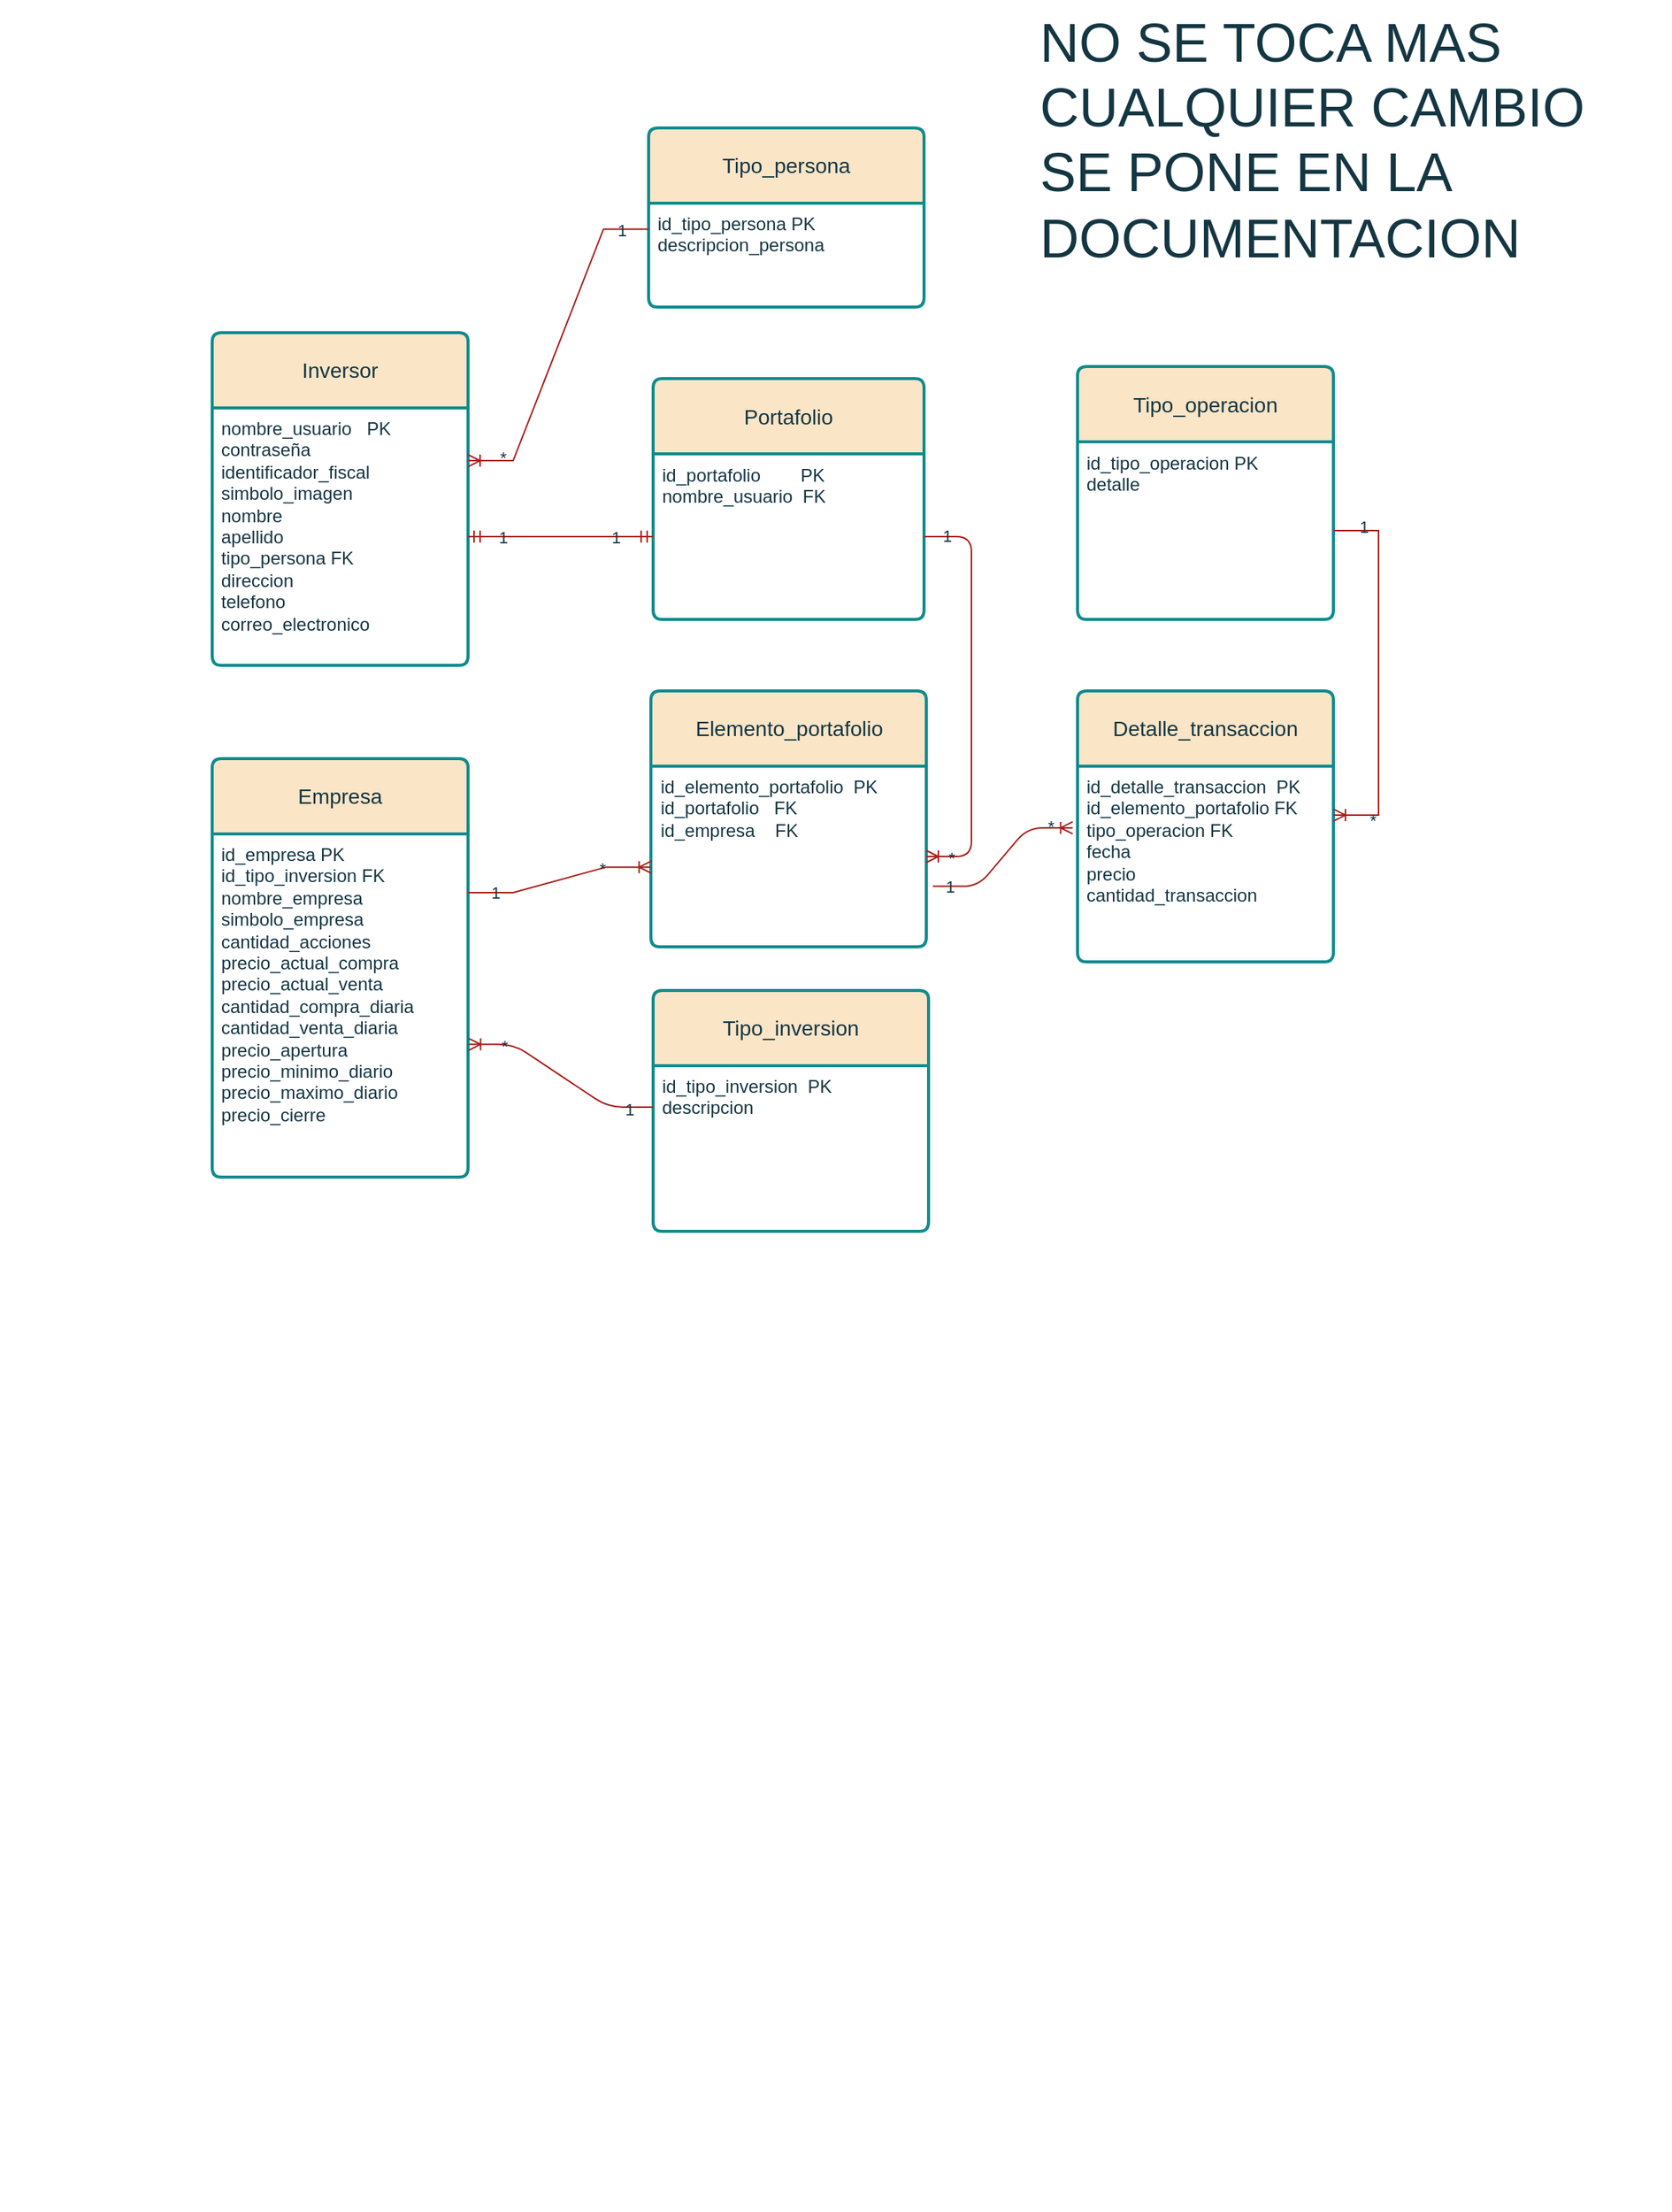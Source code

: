 <mxfile version="24.5.1" type="github">
  <diagram id="R2lEEEUBdFMjLlhIrx00" name="Page-1">
    <mxGraphModel dx="880" dy="1629" grid="1" gridSize="17" guides="1" tooltips="1" connect="1" arrows="1" fold="1" page="1" pageScale="1" pageWidth="827" pageHeight="1169" background="#FFFFFF" math="0" shadow="0" extFonts="Permanent Marker^https://fonts.googleapis.com/css?family=Permanent+Marker">
      <root>
        <mxCell id="0" />
        <mxCell id="1" parent="0" />
        <mxCell id="FRkQdts8WObfKBkTxOf2-7" value="" style="shape=partialRectangle;overflow=hidden;connectable=0;fillColor=none;top=0;left=0;bottom=0;right=0;align=left;spacingLeft=6;rounded=1;labelBackgroundColor=none;strokeColor=#0F8B8D;fontColor=#143642;" parent="1" vertex="1">
          <mxGeometry x="295" y="-270" width="220" height="30" as="geometry">
            <mxRectangle width="220" height="30" as="alternateBounds" />
          </mxGeometry>
        </mxCell>
        <mxCell id="FRkQdts8WObfKBkTxOf2-8" value="" style="shape=partialRectangle;overflow=hidden;connectable=0;fillColor=none;top=0;left=0;bottom=0;right=0;align=left;spacingLeft=6;rounded=1;labelBackgroundColor=none;strokeColor=#0F8B8D;fontColor=#143642;" parent="1" vertex="1">
          <mxGeometry x="285" y="-210" width="220" height="30" as="geometry">
            <mxRectangle width="220" height="30" as="alternateBounds" />
          </mxGeometry>
        </mxCell>
        <mxCell id="FRkQdts8WObfKBkTxOf2-9" value="" style="shape=partialRectangle;overflow=hidden;connectable=0;fillColor=none;top=0;left=0;bottom=0;right=0;align=left;spacingLeft=6;rounded=1;labelBackgroundColor=none;strokeColor=#0F8B8D;fontColor=#143642;" parent="1" vertex="1">
          <mxGeometry x="285" y="-210" width="220" height="30" as="geometry">
            <mxRectangle width="220" height="30" as="alternateBounds" />
          </mxGeometry>
        </mxCell>
        <mxCell id="rI2ckynDh9ffU-YXD1pw-51" value="" style="shape=partialRectangle;overflow=hidden;connectable=0;fillColor=none;top=0;left=0;bottom=0;right=0;align=left;spacingLeft=6;rounded=1;labelBackgroundColor=none;strokeColor=#0F8B8D;fontColor=#143642;" parent="1" vertex="1">
          <mxGeometry x="1055" y="350" width="220" height="30" as="geometry">
            <mxRectangle width="220" height="30" as="alternateBounds" />
          </mxGeometry>
        </mxCell>
        <mxCell id="rI2ckynDh9ffU-YXD1pw-137" value="" style="shape=partialRectangle;overflow=hidden;connectable=0;fillColor=none;top=0;left=0;bottom=0;right=0;align=left;spacingLeft=6;rounded=1;labelBackgroundColor=none;strokeColor=#0F8B8D;fontColor=#143642;" parent="1" vertex="1">
          <mxGeometry x="295" y="-240" width="220" height="30" as="geometry">
            <mxRectangle width="220" height="30" as="alternateBounds" />
          </mxGeometry>
        </mxCell>
        <mxCell id="7hoT9Ia_uspJayf44At0-24" value="Inversor" style="swimlane;childLayout=stackLayout;horizontal=1;startSize=50;horizontalStack=0;rounded=1;fontSize=14;fontStyle=0;strokeWidth=2;resizeParent=0;resizeLast=1;shadow=0;dashed=0;align=center;arcSize=4;whiteSpace=wrap;html=1;labelBackgroundColor=none;fillColor=#FAE5C7;strokeColor=#0F8B8D;fontColor=#143642;" parent="1" vertex="1">
          <mxGeometry x="425" y="-867" width="170" height="221" as="geometry" />
        </mxCell>
        <mxCell id="7hoT9Ia_uspJayf44At0-25" value="nombre_usuario&amp;nbsp; &amp;nbsp;PK&lt;div&gt;contraseña&lt;br&gt;&lt;/div&gt;&lt;div&gt;identificador_fiscal&lt;br&gt;&lt;div&gt;&lt;div&gt;simbolo_imagen&lt;/div&gt;&lt;div&gt;nombre&lt;/div&gt;&lt;div&gt;apellido&lt;/div&gt;&lt;div&gt;tipo_persona FK&lt;/div&gt;&lt;div&gt;direccion&lt;br&gt;&lt;/div&gt;&lt;div&gt;telefono&lt;br&gt;&lt;/div&gt;&lt;div&gt;correo_electronico&lt;br&gt;&lt;/div&gt;&lt;/div&gt;&lt;/div&gt;" style="align=left;strokeColor=none;fillColor=none;spacingLeft=4;fontSize=12;verticalAlign=top;resizable=0;rotatable=0;part=1;html=1;rounded=1;labelBackgroundColor=none;fontColor=#143642;" parent="7hoT9Ia_uspJayf44At0-24" vertex="1">
          <mxGeometry y="50" width="170" height="171" as="geometry" />
        </mxCell>
        <mxCell id="7hoT9Ia_uspJayf44At0-37" value="Portafolio" style="swimlane;childLayout=stackLayout;horizontal=1;startSize=50;horizontalStack=0;rounded=1;fontSize=14;fontStyle=0;strokeWidth=2;resizeParent=0;resizeLast=1;shadow=0;dashed=0;align=center;arcSize=4;whiteSpace=wrap;html=1;labelBackgroundColor=none;fillColor=#FAE5C7;strokeColor=#0F8B8D;fontColor=#143642;" parent="1" vertex="1">
          <mxGeometry x="718" y="-836.5" width="180" height="160" as="geometry" />
        </mxCell>
        <mxCell id="7hoT9Ia_uspJayf44At0-38" value="id_portafolio&amp;nbsp; &amp;nbsp; &amp;nbsp; &amp;nbsp; PK&lt;br&gt;&lt;div&gt;nombre_usuario&amp;nbsp; FK&lt;/div&gt;&lt;div&gt;&lt;br&gt;&lt;/div&gt;" style="align=left;strokeColor=none;fillColor=none;spacingLeft=4;fontSize=12;verticalAlign=top;resizable=0;rotatable=0;part=1;html=1;rounded=1;labelBackgroundColor=none;fontColor=#143642;" parent="7hoT9Ia_uspJayf44At0-37" vertex="1">
          <mxGeometry y="50" width="180" height="110" as="geometry" />
        </mxCell>
        <mxCell id="7hoT9Ia_uspJayf44At0-45" value="Empresa" style="swimlane;childLayout=stackLayout;horizontal=1;startSize=50;horizontalStack=0;rounded=1;fontSize=14;fontStyle=0;strokeWidth=2;resizeParent=0;resizeLast=1;shadow=0;dashed=0;align=center;arcSize=4;whiteSpace=wrap;html=1;labelBackgroundColor=none;fillColor=#FAE5C7;strokeColor=#0F8B8D;fontColor=#143642;" parent="1" vertex="1">
          <mxGeometry x="425" y="-584" width="170" height="278" as="geometry" />
        </mxCell>
        <mxCell id="7hoT9Ia_uspJayf44At0-46" value="id_empresa PK&lt;div&gt;id_tipo_inversion FK&lt;br&gt;&lt;div&gt;nombre_empresa&lt;/div&gt;&lt;div&gt;simbolo_empresa&lt;/div&gt;&lt;div&gt;cantidad_acciones&lt;/div&gt;&lt;div&gt;precio_actual_compra&lt;/div&gt;&lt;div&gt;precio_actual_venta&lt;/div&gt;&lt;div&gt;cantidad_compra_diaria&lt;br&gt;cantidad_venta_diaria&lt;/div&gt;&lt;div&gt;precio_apertura&lt;/div&gt;&lt;div&gt;precio_minimo_diario&lt;/div&gt;&lt;div&gt;precio_maximo_diario&lt;/div&gt;&lt;div&gt;precio_cierre&amp;nbsp;&lt;/div&gt;&lt;/div&gt;" style="align=left;strokeColor=none;fillColor=none;spacingLeft=4;fontSize=12;verticalAlign=top;resizable=0;rotatable=0;part=1;html=1;rounded=1;labelBackgroundColor=none;fontColor=#143642;" parent="7hoT9Ia_uspJayf44At0-45" vertex="1">
          <mxGeometry y="50" width="170" height="228" as="geometry" />
        </mxCell>
        <mxCell id="7hoT9Ia_uspJayf44At0-47" value="Tipo_inversion" style="swimlane;childLayout=stackLayout;horizontal=1;startSize=50;horizontalStack=0;rounded=1;fontSize=14;fontStyle=0;strokeWidth=2;resizeParent=0;resizeLast=1;shadow=0;dashed=0;align=center;arcSize=4;whiteSpace=wrap;html=1;labelBackgroundColor=none;fillColor=#FAE5C7;strokeColor=#0F8B8D;fontColor=#143642;" parent="1" vertex="1">
          <mxGeometry x="718" y="-430" width="183" height="160" as="geometry" />
        </mxCell>
        <mxCell id="7hoT9Ia_uspJayf44At0-48" value="id_tipo_inversion&amp;nbsp; PK&amp;nbsp; &amp;nbsp;&lt;div&gt;descripcion&lt;/div&gt;" style="align=left;strokeColor=none;fillColor=none;spacingLeft=4;fontSize=12;verticalAlign=top;resizable=0;rotatable=0;part=1;html=1;rounded=1;labelBackgroundColor=none;fontColor=#143642;" parent="7hoT9Ia_uspJayf44At0-47" vertex="1">
          <mxGeometry y="50" width="183" height="110" as="geometry" />
        </mxCell>
        <mxCell id="7hoT9Ia_uspJayf44At0-49" value="Detalle_transaccion" style="swimlane;childLayout=stackLayout;horizontal=1;startSize=50;horizontalStack=0;rounded=1;fontSize=14;fontStyle=0;strokeWidth=2;resizeParent=0;resizeLast=1;shadow=0;dashed=0;align=center;arcSize=4;whiteSpace=wrap;html=1;labelBackgroundColor=none;fillColor=#FAE5C7;strokeColor=#0F8B8D;fontColor=#143642;" parent="1" vertex="1">
          <mxGeometry x="1000" y="-629" width="170" height="180" as="geometry" />
        </mxCell>
        <mxCell id="7hoT9Ia_uspJayf44At0-50" value="id_detalle_transaccion&amp;nbsp; PK&lt;div&gt;id_elemento_portafolio FK&lt;br&gt;&lt;/div&gt;&lt;div&gt;tipo_operacion FK&lt;/div&gt;&lt;div&gt;fecha&lt;/div&gt;&lt;div&gt;precio&lt;/div&gt;&lt;div&gt;cantidad_transaccion&lt;/div&gt;" style="align=left;strokeColor=none;fillColor=none;spacingLeft=4;fontSize=12;verticalAlign=top;resizable=0;rotatable=0;part=1;html=1;rounded=1;labelBackgroundColor=none;fontColor=#143642;" parent="7hoT9Ia_uspJayf44At0-49" vertex="1">
          <mxGeometry y="50" width="170" height="130" as="geometry" />
        </mxCell>
        <mxCell id="AP3MOZmC3ACQSBozkBBV-1" value="Elemento_portafolio" style="swimlane;childLayout=stackLayout;horizontal=1;startSize=50;horizontalStack=0;rounded=1;fontSize=14;fontStyle=0;strokeWidth=2;resizeParent=0;resizeLast=1;shadow=0;dashed=0;align=center;arcSize=4;whiteSpace=wrap;html=1;labelBackgroundColor=none;fillColor=#FAE5C7;strokeColor=#0F8B8D;fontColor=#143642;" parent="1" vertex="1">
          <mxGeometry x="716.5" y="-629" width="183" height="170" as="geometry" />
        </mxCell>
        <mxCell id="AP3MOZmC3ACQSBozkBBV-2" value="&lt;div&gt;id_elemento_portafolio&amp;nbsp; PK&lt;/div&gt;&lt;div&gt;id_portafolio&amp;nbsp; &amp;nbsp;FK&lt;/div&gt;&lt;div&gt;id_empresa&amp;nbsp; &amp;nbsp; FK&lt;/div&gt;&lt;div&gt;&lt;br&gt;&lt;/div&gt;&lt;div&gt;&lt;br&gt;&lt;/div&gt;&lt;div&gt;&lt;br&gt;&lt;/div&gt;" style="align=left;strokeColor=none;fillColor=none;spacingLeft=4;fontSize=12;verticalAlign=top;resizable=0;rotatable=0;part=1;html=1;rounded=1;labelBackgroundColor=none;fontColor=#143642;" parent="AP3MOZmC3ACQSBozkBBV-1" vertex="1">
          <mxGeometry y="50" width="183" height="120" as="geometry" />
        </mxCell>
        <mxCell id="IzTKzGxvQKlJKgZH8_c9-1" value="" style="edgeStyle=entityRelationEdgeStyle;fontSize=12;html=1;endArrow=ERoneToMany;rounded=1;labelBackgroundColor=none;strokeColor=#A8201A;fontColor=default;" parent="1" source="7hoT9Ia_uspJayf44At0-38" target="AP3MOZmC3ACQSBozkBBV-2" edge="1">
          <mxGeometry width="100" height="100" relative="1" as="geometry">
            <mxPoint x="790" y="-423.75" as="sourcePoint" />
            <mxPoint x="890" y="-523.75" as="targetPoint" />
            <Array as="points">
              <mxPoint x="1015" y="-520" />
              <mxPoint x="1003" y="-799" />
              <mxPoint x="1020" y="-799" />
              <mxPoint x="1020" y="-782" />
              <mxPoint x="1020" y="-799" />
              <mxPoint x="1020" y="-816" />
              <mxPoint x="1020" y="-816" />
              <mxPoint x="1155" y="-680" />
            </Array>
          </mxGeometry>
        </mxCell>
        <mxCell id="IzTKzGxvQKlJKgZH8_c9-27" value="&amp;nbsp; 1&amp;nbsp;&amp;nbsp;" style="edgeLabel;html=1;align=center;verticalAlign=middle;resizable=0;points=[];rounded=1;labelBackgroundColor=none;fontColor=#143642;" parent="IzTKzGxvQKlJKgZH8_c9-1" vertex="1" connectable="0">
          <mxGeometry x="-0.893" y="1" relative="1" as="geometry">
            <mxPoint as="offset" />
          </mxGeometry>
        </mxCell>
        <mxCell id="IzTKzGxvQKlJKgZH8_c9-28" value="&amp;nbsp; *&amp;nbsp;&amp;nbsp;" style="edgeLabel;html=1;align=center;verticalAlign=middle;resizable=0;points=[];rounded=1;labelBackgroundColor=none;fontColor=#143642;" parent="IzTKzGxvQKlJKgZH8_c9-1" vertex="1" connectable="0">
          <mxGeometry x="0.855" y="1" relative="1" as="geometry">
            <mxPoint x="-4" as="offset" />
          </mxGeometry>
        </mxCell>
        <mxCell id="IzTKzGxvQKlJKgZH8_c9-12" value="" style="edgeStyle=entityRelationEdgeStyle;fontSize=12;html=1;endArrow=ERoneToMany;rounded=1;exitX=0;exitY=0.25;exitDx=0;exitDy=0;entryX=1.002;entryY=0.613;entryDx=0;entryDy=0;entryPerimeter=0;labelBackgroundColor=none;strokeColor=#A8201A;fontColor=default;" parent="1" source="7hoT9Ia_uspJayf44At0-48" target="7hoT9Ia_uspJayf44At0-46" edge="1">
          <mxGeometry width="100" height="100" relative="1" as="geometry">
            <mxPoint x="510" y="-710" as="sourcePoint" />
            <mxPoint x="610" y="-810" as="targetPoint" />
          </mxGeometry>
        </mxCell>
        <mxCell id="IzTKzGxvQKlJKgZH8_c9-23" value="&amp;nbsp; *&amp;nbsp;&amp;nbsp;" style="edgeLabel;html=1;align=center;verticalAlign=middle;resizable=0;points=[];rounded=1;labelBackgroundColor=none;fontColor=#143642;" parent="IzTKzGxvQKlJKgZH8_c9-12" vertex="1" connectable="0">
          <mxGeometry x="0.847" y="1" relative="1" as="geometry">
            <mxPoint x="13" as="offset" />
          </mxGeometry>
        </mxCell>
        <mxCell id="rvECnaBUvUEXDfrViWp9-22" value="&amp;nbsp; 1&amp;nbsp;&amp;nbsp;" style="edgeLabel;html=1;align=center;verticalAlign=middle;resizable=0;points=[];labelBackgroundColor=none;fontColor=#143642;" parent="IzTKzGxvQKlJKgZH8_c9-12" vertex="1" connectable="0">
          <mxGeometry x="-0.765" y="1" relative="1" as="geometry">
            <mxPoint as="offset" />
          </mxGeometry>
        </mxCell>
        <mxCell id="IzTKzGxvQKlJKgZH8_c9-16" value="" style="edgeStyle=entityRelationEdgeStyle;fontSize=12;html=1;endArrow=ERoneToMany;rounded=1;entryX=-0.019;entryY=0.315;entryDx=0;entryDy=0;exitX=1.024;exitY=0.665;exitDx=0;exitDy=0;entryPerimeter=0;exitPerimeter=0;labelBackgroundColor=none;strokeColor=#A8201A;fontColor=default;" parent="1" source="AP3MOZmC3ACQSBozkBBV-2" target="7hoT9Ia_uspJayf44At0-50" edge="1">
          <mxGeometry width="100" height="100" relative="1" as="geometry">
            <mxPoint x="1245" y="-578" as="sourcePoint" />
            <mxPoint x="1090" y="-190" as="targetPoint" />
            <Array as="points">
              <mxPoint x="1320" y="-230" />
              <mxPoint x="1241" y="-476" />
              <mxPoint x="1309" y="-408" />
              <mxPoint x="1241" y="-476" />
              <mxPoint x="1343" y="-425" />
            </Array>
          </mxGeometry>
        </mxCell>
        <mxCell id="rvECnaBUvUEXDfrViWp9-8" value="&amp;nbsp; *&amp;nbsp;&amp;nbsp;" style="edgeLabel;html=1;align=center;verticalAlign=middle;resizable=0;points=[];labelBackgroundColor=none;fontColor=#143642;" parent="IzTKzGxvQKlJKgZH8_c9-16" vertex="1" connectable="0">
          <mxGeometry x="0.719" y="1" relative="1" as="geometry">
            <mxPoint as="offset" />
          </mxGeometry>
        </mxCell>
        <mxCell id="rvECnaBUvUEXDfrViWp9-9" value="&amp;nbsp; 1&amp;nbsp;&amp;nbsp;" style="edgeLabel;html=1;align=center;verticalAlign=middle;resizable=0;points=[];labelBackgroundColor=none;fontColor=#143642;" parent="IzTKzGxvQKlJKgZH8_c9-16" vertex="1" connectable="0">
          <mxGeometry x="-0.8" relative="1" as="geometry">
            <mxPoint as="offset" />
          </mxGeometry>
        </mxCell>
        <mxCell id="rvECnaBUvUEXDfrViWp9-3" value="Tipo_operacion" style="swimlane;childLayout=stackLayout;horizontal=1;startSize=50;horizontalStack=0;rounded=1;fontSize=14;fontStyle=0;strokeWidth=2;resizeParent=0;resizeLast=1;shadow=0;dashed=0;align=center;arcSize=4;whiteSpace=wrap;html=1;labelBackgroundColor=none;fillColor=#FAE5C7;strokeColor=#0F8B8D;fontColor=#143642;" parent="1" vertex="1">
          <mxGeometry x="1000" y="-844.5" width="170" height="168" as="geometry" />
        </mxCell>
        <mxCell id="rvECnaBUvUEXDfrViWp9-4" value="id_tipo_operacion PK&amp;nbsp;&lt;div&gt;detalle&lt;/div&gt;" style="align=left;strokeColor=none;fillColor=none;spacingLeft=4;fontSize=12;verticalAlign=top;resizable=0;rotatable=0;part=1;html=1;labelBackgroundColor=none;fontColor=#143642;" parent="rvECnaBUvUEXDfrViWp9-3" vertex="1">
          <mxGeometry y="50" width="170" height="118" as="geometry" />
        </mxCell>
        <mxCell id="rvECnaBUvUEXDfrViWp9-10" value="Tipo_persona" style="swimlane;childLayout=stackLayout;horizontal=1;startSize=50;horizontalStack=0;rounded=1;fontSize=14;fontStyle=0;strokeWidth=2;resizeParent=0;resizeLast=1;shadow=0;dashed=0;align=center;arcSize=4;whiteSpace=wrap;html=1;labelBackgroundColor=none;fillColor=#FAE5C7;strokeColor=#0F8B8D;fontColor=#143642;" parent="1" vertex="1">
          <mxGeometry x="715" y="-1003" width="183" height="119" as="geometry" />
        </mxCell>
        <mxCell id="rvECnaBUvUEXDfrViWp9-11" value="id_tipo_persona PK&lt;div&gt;descripcion_persona&lt;/div&gt;" style="align=left;strokeColor=none;fillColor=none;spacingLeft=4;fontSize=12;verticalAlign=top;resizable=0;rotatable=0;part=1;html=1;labelBackgroundColor=none;fontColor=#143642;" parent="rvECnaBUvUEXDfrViWp9-10" vertex="1">
          <mxGeometry y="50" width="183" height="69" as="geometry" />
        </mxCell>
        <mxCell id="rvECnaBUvUEXDfrViWp9-25" value="" style="edgeStyle=entityRelationEdgeStyle;fontSize=12;html=1;endArrow=ERmandOne;startArrow=ERmandOne;rounded=0;exitX=1;exitY=0.5;exitDx=0;exitDy=0;entryX=0;entryY=0.5;entryDx=0;entryDy=0;labelBackgroundColor=none;strokeColor=#A8201A;fontColor=default;" parent="1" source="7hoT9Ia_uspJayf44At0-25" target="7hoT9Ia_uspJayf44At0-38" edge="1">
          <mxGeometry width="100" height="100" relative="1" as="geometry">
            <mxPoint x="595" y="-716" as="sourcePoint" />
            <mxPoint x="695" y="-816" as="targetPoint" />
          </mxGeometry>
        </mxCell>
        <mxCell id="rvECnaBUvUEXDfrViWp9-26" value="&amp;nbsp; 1&amp;nbsp;&amp;nbsp;" style="edgeLabel;html=1;align=center;verticalAlign=middle;resizable=0;points=[];labelBackgroundColor=none;fontColor=#143642;" parent="rvECnaBUvUEXDfrViWp9-25" vertex="1" connectable="0">
          <mxGeometry x="-0.638" relative="1" as="geometry">
            <mxPoint as="offset" />
          </mxGeometry>
        </mxCell>
        <mxCell id="rvECnaBUvUEXDfrViWp9-27" value="&amp;nbsp; 1&amp;nbsp;&amp;nbsp;" style="edgeLabel;html=1;align=center;verticalAlign=middle;resizable=0;points=[];labelBackgroundColor=none;fontColor=#143642;" parent="rvECnaBUvUEXDfrViWp9-25" vertex="1" connectable="0">
          <mxGeometry x="0.592" relative="1" as="geometry">
            <mxPoint as="offset" />
          </mxGeometry>
        </mxCell>
        <mxCell id="rvECnaBUvUEXDfrViWp9-30" value="" style="edgeStyle=entityRelationEdgeStyle;fontSize=12;html=1;endArrow=ERoneToMany;rounded=0;entryX=0.001;entryY=0.559;entryDx=0;entryDy=0;entryPerimeter=0;labelBackgroundColor=none;strokeColor=#A8201A;fontColor=default;" parent="1" target="AP3MOZmC3ACQSBozkBBV-2" edge="1">
          <mxGeometry width="100" height="100" relative="1" as="geometry">
            <mxPoint x="595" y="-495" as="sourcePoint" />
            <mxPoint x="695" y="-595" as="targetPoint" />
          </mxGeometry>
        </mxCell>
        <mxCell id="rvECnaBUvUEXDfrViWp9-32" value="&amp;nbsp; 1&amp;nbsp;&amp;nbsp;" style="edgeLabel;html=1;align=center;verticalAlign=middle;resizable=0;points=[];labelBackgroundColor=none;fontColor=#143642;" parent="rvECnaBUvUEXDfrViWp9-30" vertex="1" connectable="0">
          <mxGeometry x="-0.781" relative="1" as="geometry">
            <mxPoint x="4" as="offset" />
          </mxGeometry>
        </mxCell>
        <mxCell id="rvECnaBUvUEXDfrViWp9-33" value="&amp;nbsp; *&amp;nbsp;&amp;nbsp;" style="edgeLabel;html=1;align=center;verticalAlign=middle;resizable=0;points=[];labelBackgroundColor=none;fontColor=#143642;" parent="rvECnaBUvUEXDfrViWp9-30" vertex="1" connectable="0">
          <mxGeometry x="0.68" y="-1" relative="1" as="geometry">
            <mxPoint x="-13" as="offset" />
          </mxGeometry>
        </mxCell>
        <mxCell id="rvECnaBUvUEXDfrViWp9-34" value="" style="edgeStyle=entityRelationEdgeStyle;fontSize=12;html=1;endArrow=ERoneToMany;rounded=0;exitX=1;exitY=0.5;exitDx=0;exitDy=0;entryX=1;entryY=0.25;entryDx=0;entryDy=0;labelBackgroundColor=none;strokeColor=#A8201A;fontColor=default;" parent="1" source="rvECnaBUvUEXDfrViWp9-4" target="7hoT9Ia_uspJayf44At0-50" edge="1">
          <mxGeometry width="100" height="100" relative="1" as="geometry">
            <mxPoint x="1258.0" y="-593" as="sourcePoint" />
            <mxPoint x="1258.0" y="-782" as="targetPoint" />
            <Array as="points">
              <mxPoint x="1275" y="-646" />
            </Array>
          </mxGeometry>
        </mxCell>
        <mxCell id="rvECnaBUvUEXDfrViWp9-35" value="&amp;nbsp; 1&amp;nbsp;&amp;nbsp;" style="edgeLabel;html=1;align=center;verticalAlign=middle;resizable=0;points=[];labelBackgroundColor=none;fontColor=#143642;" parent="rvECnaBUvUEXDfrViWp9-34" vertex="1" connectable="0">
          <mxGeometry x="-0.845" y="3" relative="1" as="geometry">
            <mxPoint as="offset" />
          </mxGeometry>
        </mxCell>
        <mxCell id="rvECnaBUvUEXDfrViWp9-36" value="&amp;nbsp; *&amp;nbsp;&amp;nbsp;" style="edgeLabel;html=1;align=center;verticalAlign=middle;resizable=0;points=[];labelBackgroundColor=none;fontColor=#143642;" parent="rvECnaBUvUEXDfrViWp9-34" vertex="1" connectable="0">
          <mxGeometry x="0.795" y="3" relative="1" as="geometry">
            <mxPoint as="offset" />
          </mxGeometry>
        </mxCell>
        <mxCell id="rvECnaBUvUEXDfrViWp9-37" value="" style="edgeStyle=entityRelationEdgeStyle;fontSize=12;html=1;endArrow=ERoneToMany;rounded=0;exitX=0;exitY=0.25;exitDx=0;exitDy=0;entryX=1;entryY=0.205;entryDx=0;entryDy=0;entryPerimeter=0;labelBackgroundColor=none;strokeColor=#A8201A;fontColor=default;" parent="1" source="rvECnaBUvUEXDfrViWp9-11" target="7hoT9Ia_uspJayf44At0-25" edge="1">
          <mxGeometry width="100" height="100" relative="1" as="geometry">
            <mxPoint x="590" y="-893.5" as="sourcePoint" />
            <mxPoint x="690" y="-993.5" as="targetPoint" />
          </mxGeometry>
        </mxCell>
        <mxCell id="rvECnaBUvUEXDfrViWp9-38" value="&amp;nbsp; 1&amp;nbsp;&amp;nbsp;" style="edgeLabel;html=1;align=center;verticalAlign=middle;resizable=0;points=[];labelBackgroundColor=none;fontColor=#143642;" parent="rvECnaBUvUEXDfrViWp9-37" vertex="1" connectable="0">
          <mxGeometry x="-0.841" relative="1" as="geometry">
            <mxPoint as="offset" />
          </mxGeometry>
        </mxCell>
        <mxCell id="rvECnaBUvUEXDfrViWp9-39" value="&amp;nbsp; *&amp;nbsp;&amp;nbsp;" style="edgeLabel;html=1;align=center;verticalAlign=middle;resizable=0;points=[];labelBackgroundColor=none;fontColor=#143642;" parent="rvECnaBUvUEXDfrViWp9-37" vertex="1" connectable="0">
          <mxGeometry x="0.798" y="-2" relative="1" as="geometry">
            <mxPoint as="offset" />
          </mxGeometry>
        </mxCell>
        <mxCell id="rvECnaBUvUEXDfrViWp9-40" value="&lt;font style=&quot;font-size: 36px;&quot;&gt;NO SE TOCA MAS&lt;/font&gt;&lt;div&gt;&lt;font style=&quot;font-size: 36px;&quot;&gt;CUALQUIER CAMBIO SE PONE EN LA DOCUMENTACION&amp;nbsp;&lt;/font&gt;&lt;/div&gt;" style="text;strokeColor=none;fillColor=none;spacingLeft=4;spacingRight=4;overflow=hidden;rotatable=0;points=[[0,0.5],[1,0.5]];portConstraint=eastwest;fontSize=12;whiteSpace=wrap;html=1;labelBackgroundColor=none;fontColor=#143642;" parent="1" vertex="1">
          <mxGeometry x="969" y="-1088" width="425" height="204" as="geometry" />
        </mxCell>
      </root>
    </mxGraphModel>
  </diagram>
</mxfile>
